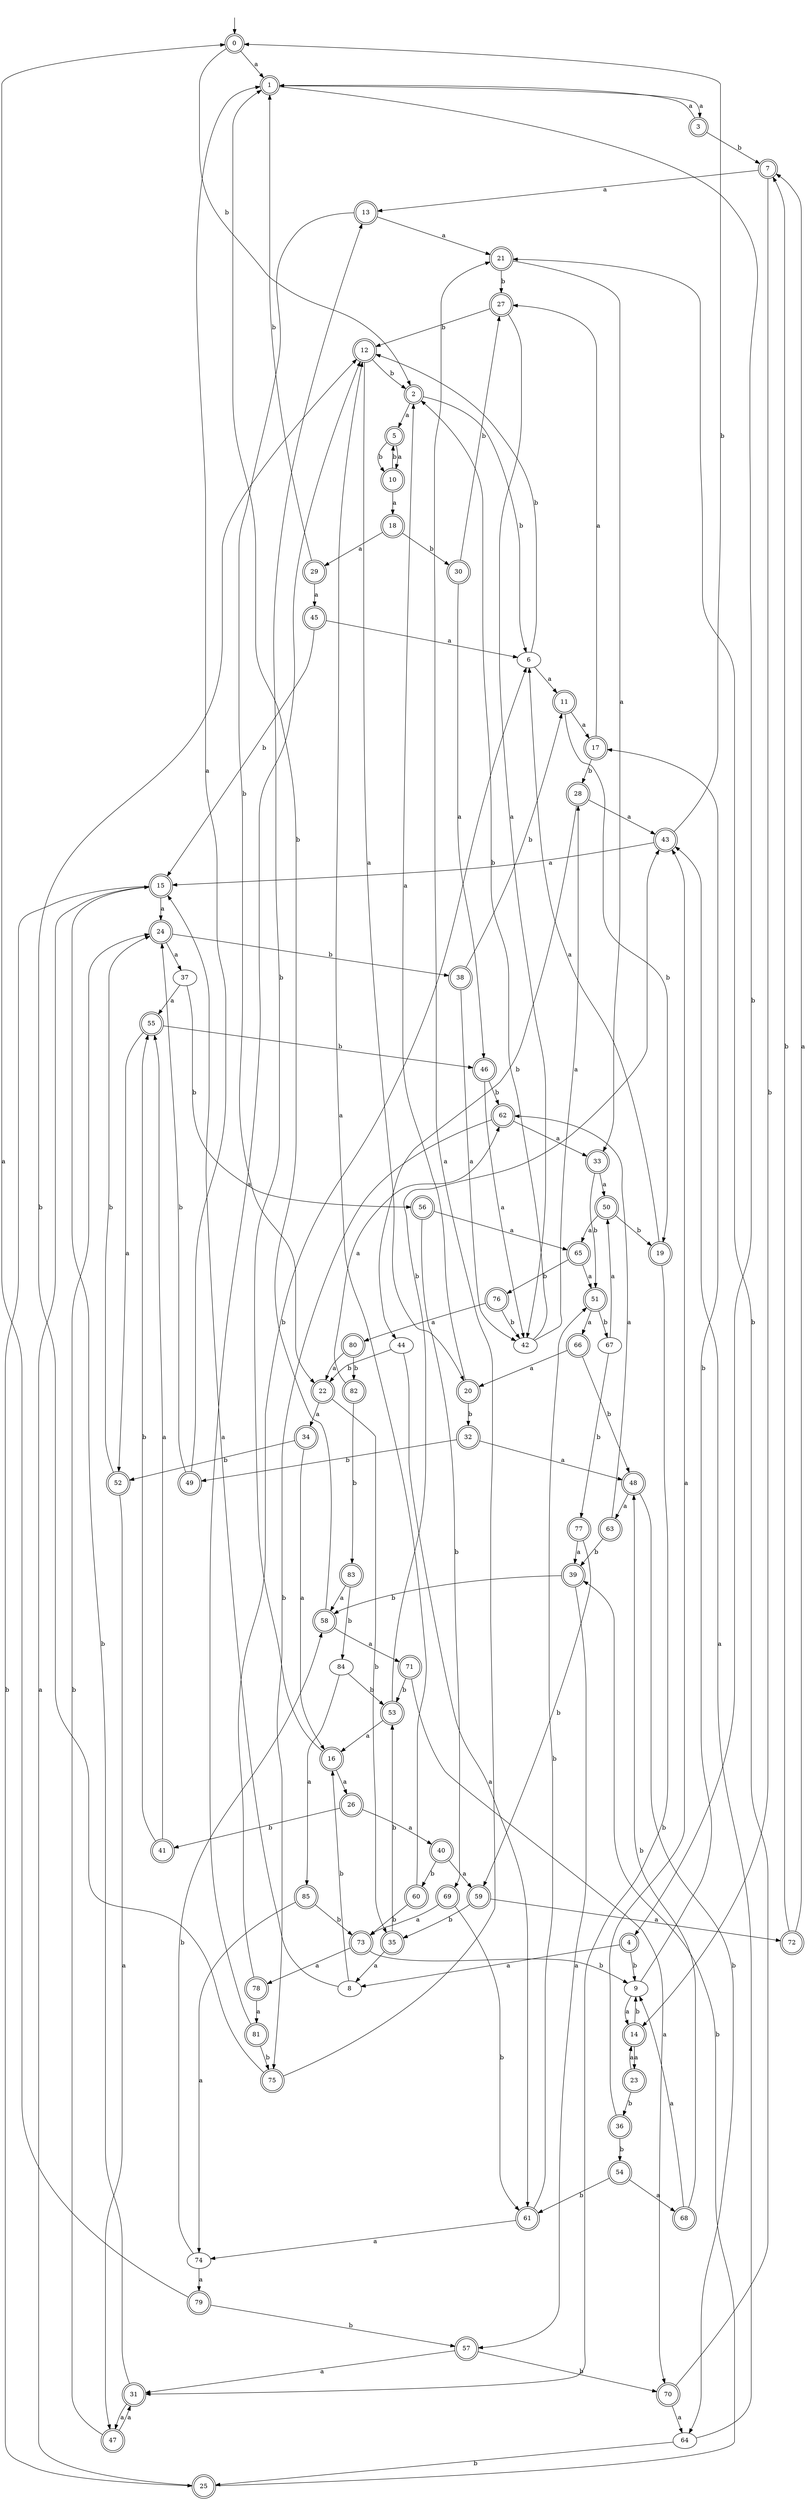digraph RandomDFA {
  __start0 [label="", shape=none];
  __start0 -> 0 [label=""];
  0 [shape=circle] [shape=doublecircle]
  0 -> 1 [label="a"]
  0 -> 2 [label="b"]
  1 [shape=doublecircle]
  1 -> 3 [label="a"]
  1 -> 4 [label="b"]
  2 [shape=doublecircle]
  2 -> 5 [label="a"]
  2 -> 6 [label="b"]
  3 [shape=doublecircle]
  3 -> 1 [label="a"]
  3 -> 7 [label="b"]
  4 [shape=doublecircle]
  4 -> 8 [label="a"]
  4 -> 9 [label="b"]
  5 [shape=doublecircle]
  5 -> 10 [label="a"]
  5 -> 10 [label="b"]
  6
  6 -> 11 [label="a"]
  6 -> 12 [label="b"]
  7 [shape=doublecircle]
  7 -> 13 [label="a"]
  7 -> 14 [label="b"]
  8
  8 -> 15 [label="a"]
  8 -> 16 [label="b"]
  9
  9 -> 14 [label="a"]
  9 -> 17 [label="b"]
  10 [shape=doublecircle]
  10 -> 18 [label="a"]
  10 -> 5 [label="b"]
  11 [shape=doublecircle]
  11 -> 17 [label="a"]
  11 -> 19 [label="b"]
  12 [shape=doublecircle]
  12 -> 20 [label="a"]
  12 -> 2 [label="b"]
  13 [shape=doublecircle]
  13 -> 21 [label="a"]
  13 -> 22 [label="b"]
  14 [shape=doublecircle]
  14 -> 23 [label="a"]
  14 -> 9 [label="b"]
  15 [shape=doublecircle]
  15 -> 24 [label="a"]
  15 -> 25 [label="b"]
  16 [shape=doublecircle]
  16 -> 26 [label="a"]
  16 -> 13 [label="b"]
  17 [shape=doublecircle]
  17 -> 27 [label="a"]
  17 -> 28 [label="b"]
  18 [shape=doublecircle]
  18 -> 29 [label="a"]
  18 -> 30 [label="b"]
  19 [shape=doublecircle]
  19 -> 6 [label="a"]
  19 -> 31 [label="b"]
  20 [shape=doublecircle]
  20 -> 2 [label="a"]
  20 -> 32 [label="b"]
  21 [shape=doublecircle]
  21 -> 33 [label="a"]
  21 -> 27 [label="b"]
  22 [shape=doublecircle]
  22 -> 34 [label="a"]
  22 -> 35 [label="b"]
  23 [shape=doublecircle]
  23 -> 14 [label="a"]
  23 -> 36 [label="b"]
  24 [shape=doublecircle]
  24 -> 37 [label="a"]
  24 -> 38 [label="b"]
  25 [shape=doublecircle]
  25 -> 15 [label="a"]
  25 -> 39 [label="b"]
  26 [shape=doublecircle]
  26 -> 40 [label="a"]
  26 -> 41 [label="b"]
  27 [shape=doublecircle]
  27 -> 42 [label="a"]
  27 -> 12 [label="b"]
  28 [shape=doublecircle]
  28 -> 43 [label="a"]
  28 -> 44 [label="b"]
  29 [shape=doublecircle]
  29 -> 45 [label="a"]
  29 -> 1 [label="b"]
  30 [shape=doublecircle]
  30 -> 46 [label="a"]
  30 -> 27 [label="b"]
  31 [shape=doublecircle]
  31 -> 47 [label="a"]
  31 -> 15 [label="b"]
  32 [shape=doublecircle]
  32 -> 48 [label="a"]
  32 -> 49 [label="b"]
  33 [shape=doublecircle]
  33 -> 50 [label="a"]
  33 -> 51 [label="b"]
  34 [shape=doublecircle]
  34 -> 16 [label="a"]
  34 -> 52 [label="b"]
  35 [shape=doublecircle]
  35 -> 8 [label="a"]
  35 -> 53 [label="b"]
  36 [shape=doublecircle]
  36 -> 43 [label="a"]
  36 -> 54 [label="b"]
  37
  37 -> 55 [label="a"]
  37 -> 56 [label="b"]
  38 [shape=doublecircle]
  38 -> 42 [label="a"]
  38 -> 11 [label="b"]
  39 [shape=doublecircle]
  39 -> 57 [label="a"]
  39 -> 58 [label="b"]
  40 [shape=doublecircle]
  40 -> 59 [label="a"]
  40 -> 60 [label="b"]
  41 [shape=doublecircle]
  41 -> 55 [label="a"]
  41 -> 55 [label="b"]
  42
  42 -> 28 [label="a"]
  42 -> 2 [label="b"]
  43 [shape=doublecircle]
  43 -> 15 [label="a"]
  43 -> 0 [label="b"]
  44
  44 -> 61 [label="a"]
  44 -> 22 [label="b"]
  45 [shape=doublecircle]
  45 -> 6 [label="a"]
  45 -> 15 [label="b"]
  46 [shape=doublecircle]
  46 -> 42 [label="a"]
  46 -> 62 [label="b"]
  47 [shape=doublecircle]
  47 -> 31 [label="a"]
  47 -> 24 [label="b"]
  48 [shape=doublecircle]
  48 -> 63 [label="a"]
  48 -> 64 [label="b"]
  49 [shape=doublecircle]
  49 -> 1 [label="a"]
  49 -> 24 [label="b"]
  50 [shape=doublecircle]
  50 -> 65 [label="a"]
  50 -> 19 [label="b"]
  51 [shape=doublecircle]
  51 -> 66 [label="a"]
  51 -> 67 [label="b"]
  52 [shape=doublecircle]
  52 -> 47 [label="a"]
  52 -> 24 [label="b"]
  53 [shape=doublecircle]
  53 -> 16 [label="a"]
  53 -> 43 [label="b"]
  54 [shape=doublecircle]
  54 -> 68 [label="a"]
  54 -> 61 [label="b"]
  55 [shape=doublecircle]
  55 -> 52 [label="a"]
  55 -> 46 [label="b"]
  56 [shape=doublecircle]
  56 -> 65 [label="a"]
  56 -> 69 [label="b"]
  57 [shape=doublecircle]
  57 -> 31 [label="a"]
  57 -> 70 [label="b"]
  58 [shape=doublecircle]
  58 -> 71 [label="a"]
  58 -> 1 [label="b"]
  59 [shape=doublecircle]
  59 -> 72 [label="a"]
  59 -> 35 [label="b"]
  60 [shape=doublecircle]
  60 -> 12 [label="a"]
  60 -> 73 [label="b"]
  61 [shape=doublecircle]
  61 -> 74 [label="a"]
  61 -> 51 [label="b"]
  62 [shape=doublecircle]
  62 -> 33 [label="a"]
  62 -> 75 [label="b"]
  63 [shape=doublecircle]
  63 -> 62 [label="a"]
  63 -> 39 [label="b"]
  64
  64 -> 43 [label="a"]
  64 -> 25 [label="b"]
  65 [shape=doublecircle]
  65 -> 51 [label="a"]
  65 -> 76 [label="b"]
  66 [shape=doublecircle]
  66 -> 20 [label="a"]
  66 -> 48 [label="b"]
  67
  67 -> 50 [label="a"]
  67 -> 77 [label="b"]
  68 [shape=doublecircle]
  68 -> 9 [label="a"]
  68 -> 48 [label="b"]
  69 [shape=doublecircle]
  69 -> 73 [label="a"]
  69 -> 61 [label="b"]
  70 [shape=doublecircle]
  70 -> 64 [label="a"]
  70 -> 21 [label="b"]
  71 [shape=doublecircle]
  71 -> 70 [label="a"]
  71 -> 53 [label="b"]
  72 [shape=doublecircle]
  72 -> 7 [label="a"]
  72 -> 7 [label="b"]
  73 [shape=doublecircle]
  73 -> 78 [label="a"]
  73 -> 9 [label="b"]
  74
  74 -> 79 [label="a"]
  74 -> 58 [label="b"]
  75 [shape=doublecircle]
  75 -> 21 [label="a"]
  75 -> 12 [label="b"]
  76 [shape=doublecircle]
  76 -> 80 [label="a"]
  76 -> 42 [label="b"]
  77 [shape=doublecircle]
  77 -> 39 [label="a"]
  77 -> 59 [label="b"]
  78 [shape=doublecircle]
  78 -> 81 [label="a"]
  78 -> 6 [label="b"]
  79 [shape=doublecircle]
  79 -> 0 [label="a"]
  79 -> 57 [label="b"]
  80 [shape=doublecircle]
  80 -> 22 [label="a"]
  80 -> 82 [label="b"]
  81 [shape=doublecircle]
  81 -> 12 [label="a"]
  81 -> 75 [label="b"]
  82 [shape=doublecircle]
  82 -> 62 [label="a"]
  82 -> 83 [label="b"]
  83 [shape=doublecircle]
  83 -> 58 [label="a"]
  83 -> 84 [label="b"]
  84
  84 -> 85 [label="a"]
  84 -> 53 [label="b"]
  85 [shape=doublecircle]
  85 -> 74 [label="a"]
  85 -> 73 [label="b"]
}
